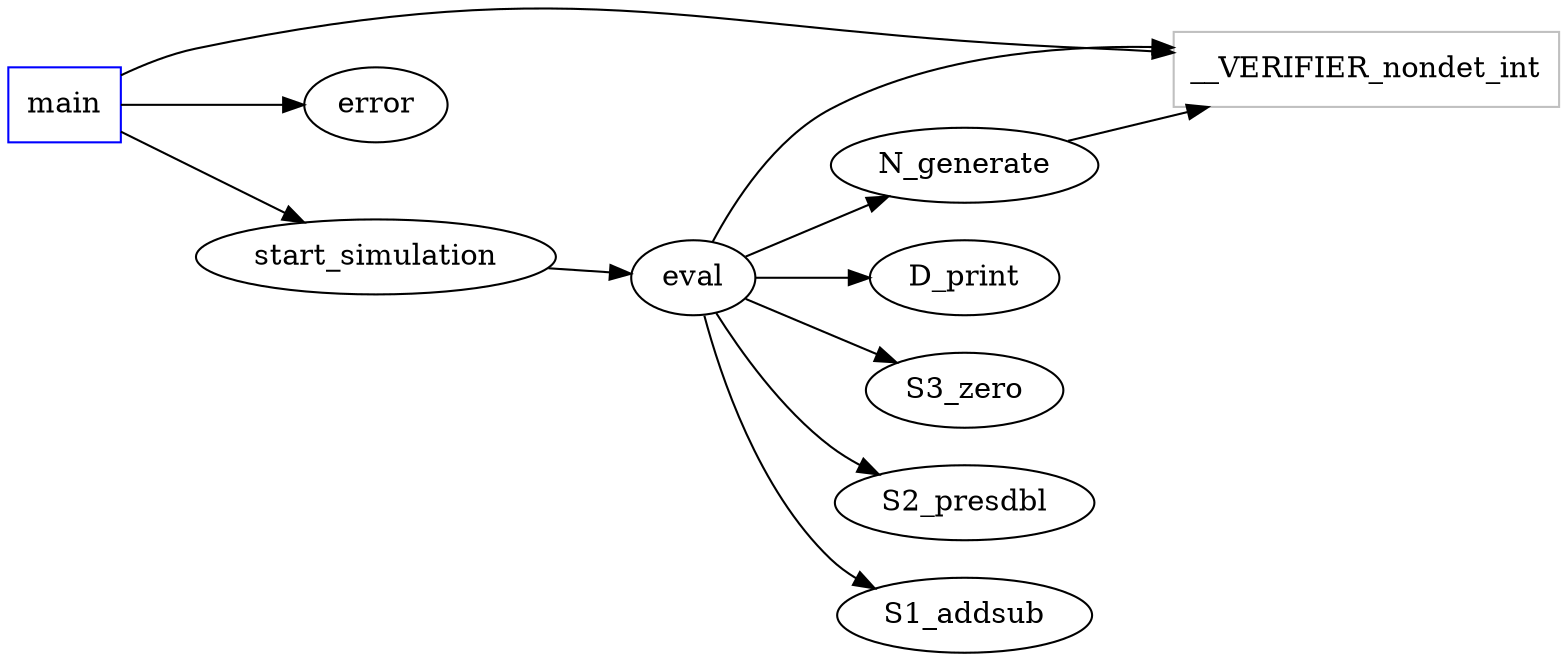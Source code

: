 digraph functioncalls {
rankdir=LR;

main [shape="box", color=blue];
__VERIFIER_nondet_int [label="__VERIFIER_nondet_int", shape="box", color=grey];
N_generate -> __VERIFIER_nondet_int;
eval -> __VERIFIER_nondet_int;
D_print [label="D_print", ];
eval -> D_print;
S3_zero [label="S3_zero", ];
eval -> S3_zero;
S2_presdbl [label="S2_presdbl", ];
eval -> S2_presdbl;
S1_addsub [label="S1_addsub", ];
eval -> S1_addsub;
N_generate [label="N_generate", ];
eval -> N_generate;
main -> __VERIFIER_nondet_int;
error [label="error", ];
main -> error;
start_simulation [label="start_simulation", ];
main -> start_simulation;
eval [label="eval", ];
start_simulation -> eval;
}
